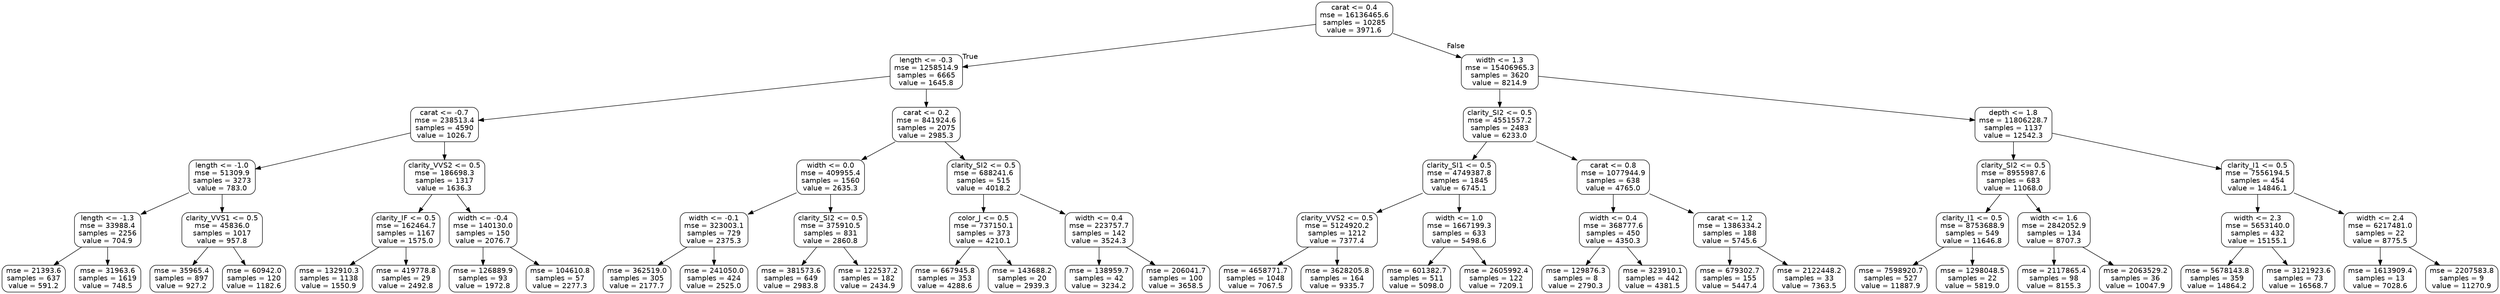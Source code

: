 digraph Tree {
node [shape=box, style="rounded", color="black", fontname=helvetica] ;
edge [fontname=helvetica] ;
0 [label="carat <= 0.4\nmse = 16136465.6\nsamples = 10285\nvalue = 3971.6"] ;
1 [label="length <= -0.3\nmse = 1258514.9\nsamples = 6665\nvalue = 1645.8"] ;
0 -> 1 [labeldistance=2.5, labelangle=45, headlabel="True"] ;
2 [label="carat <= -0.7\nmse = 238513.4\nsamples = 4590\nvalue = 1026.7"] ;
1 -> 2 ;
3 [label="length <= -1.0\nmse = 51309.9\nsamples = 3273\nvalue = 783.0"] ;
2 -> 3 ;
4 [label="length <= -1.3\nmse = 33988.4\nsamples = 2256\nvalue = 704.9"] ;
3 -> 4 ;
5 [label="mse = 21393.6\nsamples = 637\nvalue = 591.2"] ;
4 -> 5 ;
6 [label="mse = 31963.6\nsamples = 1619\nvalue = 748.5"] ;
4 -> 6 ;
7 [label="clarity_VVS1 <= 0.5\nmse = 45836.0\nsamples = 1017\nvalue = 957.8"] ;
3 -> 7 ;
8 [label="mse = 35965.4\nsamples = 897\nvalue = 927.2"] ;
7 -> 8 ;
9 [label="mse = 60942.0\nsamples = 120\nvalue = 1182.6"] ;
7 -> 9 ;
10 [label="clarity_VVS2 <= 0.5\nmse = 186698.3\nsamples = 1317\nvalue = 1636.3"] ;
2 -> 10 ;
11 [label="clarity_IF <= 0.5\nmse = 162464.7\nsamples = 1167\nvalue = 1575.0"] ;
10 -> 11 ;
12 [label="mse = 132910.3\nsamples = 1138\nvalue = 1550.9"] ;
11 -> 12 ;
13 [label="mse = 419778.8\nsamples = 29\nvalue = 2492.8"] ;
11 -> 13 ;
14 [label="width <= -0.4\nmse = 140130.0\nsamples = 150\nvalue = 2076.7"] ;
10 -> 14 ;
15 [label="mse = 126889.9\nsamples = 93\nvalue = 1972.8"] ;
14 -> 15 ;
16 [label="mse = 104610.8\nsamples = 57\nvalue = 2277.3"] ;
14 -> 16 ;
17 [label="carat <= 0.2\nmse = 841924.6\nsamples = 2075\nvalue = 2985.3"] ;
1 -> 17 ;
18 [label="width <= 0.0\nmse = 409955.4\nsamples = 1560\nvalue = 2635.3"] ;
17 -> 18 ;
19 [label="width <= -0.1\nmse = 323003.1\nsamples = 729\nvalue = 2375.3"] ;
18 -> 19 ;
20 [label="mse = 362519.0\nsamples = 305\nvalue = 2177.7"] ;
19 -> 20 ;
21 [label="mse = 241050.0\nsamples = 424\nvalue = 2525.0"] ;
19 -> 21 ;
22 [label="clarity_SI2 <= 0.5\nmse = 375910.5\nsamples = 831\nvalue = 2860.8"] ;
18 -> 22 ;
23 [label="mse = 381573.6\nsamples = 649\nvalue = 2983.8"] ;
22 -> 23 ;
24 [label="mse = 122537.2\nsamples = 182\nvalue = 2434.9"] ;
22 -> 24 ;
25 [label="clarity_SI2 <= 0.5\nmse = 688241.6\nsamples = 515\nvalue = 4018.2"] ;
17 -> 25 ;
26 [label="color_J <= 0.5\nmse = 737150.1\nsamples = 373\nvalue = 4210.1"] ;
25 -> 26 ;
27 [label="mse = 667945.8\nsamples = 353\nvalue = 4288.6"] ;
26 -> 27 ;
28 [label="mse = 143688.2\nsamples = 20\nvalue = 2939.3"] ;
26 -> 28 ;
29 [label="width <= 0.4\nmse = 223757.7\nsamples = 142\nvalue = 3524.3"] ;
25 -> 29 ;
30 [label="mse = 138959.7\nsamples = 42\nvalue = 3234.2"] ;
29 -> 30 ;
31 [label="mse = 206041.7\nsamples = 100\nvalue = 3658.5"] ;
29 -> 31 ;
32 [label="width <= 1.3\nmse = 15406965.3\nsamples = 3620\nvalue = 8214.9"] ;
0 -> 32 [labeldistance=2.5, labelangle=-45, headlabel="False"] ;
33 [label="clarity_SI2 <= 0.5\nmse = 4551557.2\nsamples = 2483\nvalue = 6233.0"] ;
32 -> 33 ;
34 [label="clarity_SI1 <= 0.5\nmse = 4749387.8\nsamples = 1845\nvalue = 6745.1"] ;
33 -> 34 ;
35 [label="clarity_VVS2 <= 0.5\nmse = 5124920.2\nsamples = 1212\nvalue = 7377.4"] ;
34 -> 35 ;
36 [label="mse = 4658771.7\nsamples = 1048\nvalue = 7067.5"] ;
35 -> 36 ;
37 [label="mse = 3628205.8\nsamples = 164\nvalue = 9335.7"] ;
35 -> 37 ;
38 [label="width <= 1.0\nmse = 1667199.3\nsamples = 633\nvalue = 5498.6"] ;
34 -> 38 ;
39 [label="mse = 601382.7\nsamples = 511\nvalue = 5098.0"] ;
38 -> 39 ;
40 [label="mse = 2605992.4\nsamples = 122\nvalue = 7209.1"] ;
38 -> 40 ;
41 [label="carat <= 0.8\nmse = 1077944.9\nsamples = 638\nvalue = 4765.0"] ;
33 -> 41 ;
42 [label="width <= 0.4\nmse = 368777.6\nsamples = 450\nvalue = 4350.3"] ;
41 -> 42 ;
43 [label="mse = 129876.3\nsamples = 8\nvalue = 2790.3"] ;
42 -> 43 ;
44 [label="mse = 323910.1\nsamples = 442\nvalue = 4381.5"] ;
42 -> 44 ;
45 [label="carat <= 1.2\nmse = 1386334.2\nsamples = 188\nvalue = 5745.6"] ;
41 -> 45 ;
46 [label="mse = 679302.7\nsamples = 155\nvalue = 5447.4"] ;
45 -> 46 ;
47 [label="mse = 2122448.2\nsamples = 33\nvalue = 7363.5"] ;
45 -> 47 ;
48 [label="depth <= 1.8\nmse = 11806228.7\nsamples = 1137\nvalue = 12542.3"] ;
32 -> 48 ;
49 [label="clarity_SI2 <= 0.5\nmse = 8955987.6\nsamples = 683\nvalue = 11068.0"] ;
48 -> 49 ;
50 [label="clarity_I1 <= 0.5\nmse = 8753688.9\nsamples = 549\nvalue = 11646.8"] ;
49 -> 50 ;
51 [label="mse = 7598920.7\nsamples = 527\nvalue = 11887.9"] ;
50 -> 51 ;
52 [label="mse = 1298048.5\nsamples = 22\nvalue = 5819.0"] ;
50 -> 52 ;
53 [label="width <= 1.6\nmse = 2842052.9\nsamples = 134\nvalue = 8707.3"] ;
49 -> 53 ;
54 [label="mse = 2117865.4\nsamples = 98\nvalue = 8155.3"] ;
53 -> 54 ;
55 [label="mse = 2063529.2\nsamples = 36\nvalue = 10047.9"] ;
53 -> 55 ;
56 [label="clarity_I1 <= 0.5\nmse = 7556194.5\nsamples = 454\nvalue = 14846.1"] ;
48 -> 56 ;
57 [label="width <= 2.3\nmse = 5653140.0\nsamples = 432\nvalue = 15155.1"] ;
56 -> 57 ;
58 [label="mse = 5678143.8\nsamples = 359\nvalue = 14864.2"] ;
57 -> 58 ;
59 [label="mse = 3121923.6\nsamples = 73\nvalue = 16568.7"] ;
57 -> 59 ;
60 [label="width <= 2.4\nmse = 6217481.0\nsamples = 22\nvalue = 8775.5"] ;
56 -> 60 ;
61 [label="mse = 1613909.4\nsamples = 13\nvalue = 7028.6"] ;
60 -> 61 ;
62 [label="mse = 2207583.8\nsamples = 9\nvalue = 11270.9"] ;
60 -> 62 ;
}